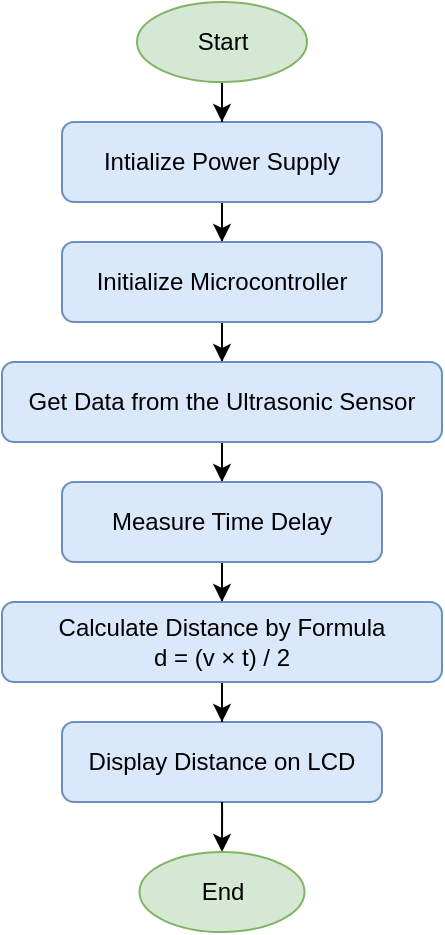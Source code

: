 <mxfile version="23.1.5" type="device">
  <diagram id="C5RBs43oDa-KdzZeNtuy" name="Page-1">
    <mxGraphModel dx="989" dy="509" grid="1" gridSize="10" guides="1" tooltips="1" connect="1" arrows="1" fold="1" page="1" pageScale="1" pageWidth="827" pageHeight="1169" math="0" shadow="0">
      <root>
        <mxCell id="WIyWlLk6GJQsqaUBKTNV-0" />
        <mxCell id="WIyWlLk6GJQsqaUBKTNV-1" parent="WIyWlLk6GJQsqaUBKTNV-0" />
        <mxCell id="yJFKvBFN9xksdRqbX0WA-9" style="edgeStyle=orthogonalEdgeStyle;rounded=0;orthogonalLoop=1;jettySize=auto;html=1;entryX=0.5;entryY=0;entryDx=0;entryDy=0;" parent="WIyWlLk6GJQsqaUBKTNV-1" source="yJFKvBFN9xksdRqbX0WA-0" target="yJFKvBFN9xksdRqbX0WA-1" edge="1">
          <mxGeometry relative="1" as="geometry" />
        </mxCell>
        <mxCell id="yJFKvBFN9xksdRqbX0WA-0" value="Intialize Power Supply" style="rounded=1;whiteSpace=wrap;html=1;fillColor=#dae8fc;strokeColor=#6c8ebf;" parent="WIyWlLk6GJQsqaUBKTNV-1" vertex="1">
          <mxGeometry x="360" y="180" width="160" height="40" as="geometry" />
        </mxCell>
        <mxCell id="yJFKvBFN9xksdRqbX0WA-10" style="edgeStyle=orthogonalEdgeStyle;rounded=0;orthogonalLoop=1;jettySize=auto;html=1;entryX=0.5;entryY=0;entryDx=0;entryDy=0;" parent="WIyWlLk6GJQsqaUBKTNV-1" source="yJFKvBFN9xksdRqbX0WA-1" target="yJFKvBFN9xksdRqbX0WA-2" edge="1">
          <mxGeometry relative="1" as="geometry" />
        </mxCell>
        <mxCell id="yJFKvBFN9xksdRqbX0WA-1" value="Initialize Microcontroller" style="rounded=1;whiteSpace=wrap;html=1;fillColor=#dae8fc;strokeColor=#6c8ebf;" parent="WIyWlLk6GJQsqaUBKTNV-1" vertex="1">
          <mxGeometry x="360" y="240" width="160" height="40" as="geometry" />
        </mxCell>
        <mxCell id="yJFKvBFN9xksdRqbX0WA-11" style="edgeStyle=orthogonalEdgeStyle;rounded=0;orthogonalLoop=1;jettySize=auto;html=1;entryX=0.5;entryY=0;entryDx=0;entryDy=0;" parent="WIyWlLk6GJQsqaUBKTNV-1" source="yJFKvBFN9xksdRqbX0WA-2" target="yJFKvBFN9xksdRqbX0WA-3" edge="1">
          <mxGeometry relative="1" as="geometry" />
        </mxCell>
        <mxCell id="yJFKvBFN9xksdRqbX0WA-2" value="Get Data from the Ultrasonic Sensor" style="rounded=1;whiteSpace=wrap;html=1;fillColor=#dae8fc;strokeColor=#6c8ebf;" parent="WIyWlLk6GJQsqaUBKTNV-1" vertex="1">
          <mxGeometry x="330" y="300" width="220" height="40" as="geometry" />
        </mxCell>
        <mxCell id="yJFKvBFN9xksdRqbX0WA-23" style="edgeStyle=orthogonalEdgeStyle;rounded=0;orthogonalLoop=1;jettySize=auto;html=1;entryX=0.5;entryY=0;entryDx=0;entryDy=0;" parent="WIyWlLk6GJQsqaUBKTNV-1" source="yJFKvBFN9xksdRqbX0WA-3" target="yJFKvBFN9xksdRqbX0WA-16" edge="1">
          <mxGeometry relative="1" as="geometry" />
        </mxCell>
        <mxCell id="yJFKvBFN9xksdRqbX0WA-3" value="Measure Time Delay" style="rounded=1;whiteSpace=wrap;html=1;fillColor=#dae8fc;strokeColor=#6c8ebf;" parent="WIyWlLk6GJQsqaUBKTNV-1" vertex="1">
          <mxGeometry x="360" y="360" width="160" height="40" as="geometry" />
        </mxCell>
        <mxCell id="yJFKvBFN9xksdRqbX0WA-4" value="Display Distance on LCD" style="rounded=1;whiteSpace=wrap;html=1;fillColor=#dae8fc;strokeColor=#6c8ebf;" parent="WIyWlLk6GJQsqaUBKTNV-1" vertex="1">
          <mxGeometry x="360" y="480" width="160" height="40" as="geometry" />
        </mxCell>
        <mxCell id="yJFKvBFN9xksdRqbX0WA-8" style="edgeStyle=orthogonalEdgeStyle;rounded=0;orthogonalLoop=1;jettySize=auto;html=1;" parent="WIyWlLk6GJQsqaUBKTNV-1" source="yJFKvBFN9xksdRqbX0WA-5" target="yJFKvBFN9xksdRqbX0WA-0" edge="1">
          <mxGeometry relative="1" as="geometry" />
        </mxCell>
        <mxCell id="yJFKvBFN9xksdRqbX0WA-5" value="Start" style="ellipse;whiteSpace=wrap;html=1;fillColor=#d5e8d4;strokeColor=#82b366;" parent="WIyWlLk6GJQsqaUBKTNV-1" vertex="1">
          <mxGeometry x="397.5" y="120" width="85" height="40" as="geometry" />
        </mxCell>
        <mxCell id="yJFKvBFN9xksdRqbX0WA-27" style="edgeStyle=orthogonalEdgeStyle;rounded=0;orthogonalLoop=1;jettySize=auto;html=1;startArrow=classic;startFill=1;endArrow=none;endFill=0;" parent="WIyWlLk6GJQsqaUBKTNV-1" source="yJFKvBFN9xksdRqbX0WA-6" target="yJFKvBFN9xksdRqbX0WA-4" edge="1">
          <mxGeometry relative="1" as="geometry" />
        </mxCell>
        <mxCell id="yJFKvBFN9xksdRqbX0WA-6" value="End" style="ellipse;whiteSpace=wrap;html=1;fillColor=#d5e8d4;strokeColor=#82b366;" parent="WIyWlLk6GJQsqaUBKTNV-1" vertex="1">
          <mxGeometry x="398.75" y="545" width="82.5" height="40" as="geometry" />
        </mxCell>
        <mxCell id="yJFKvBFN9xksdRqbX0WA-24" style="edgeStyle=orthogonalEdgeStyle;rounded=0;orthogonalLoop=1;jettySize=auto;html=1;entryX=0.5;entryY=0;entryDx=0;entryDy=0;" parent="WIyWlLk6GJQsqaUBKTNV-1" source="yJFKvBFN9xksdRqbX0WA-16" target="yJFKvBFN9xksdRqbX0WA-4" edge="1">
          <mxGeometry relative="1" as="geometry" />
        </mxCell>
        <mxCell id="yJFKvBFN9xksdRqbX0WA-16" value="Calculate Distance by Formula&lt;br&gt;d = (v × t) / 2" style="rounded=1;whiteSpace=wrap;html=1;fillColor=#dae8fc;strokeColor=#6c8ebf;" parent="WIyWlLk6GJQsqaUBKTNV-1" vertex="1">
          <mxGeometry x="330" y="420" width="220" height="40" as="geometry" />
        </mxCell>
      </root>
    </mxGraphModel>
  </diagram>
</mxfile>
